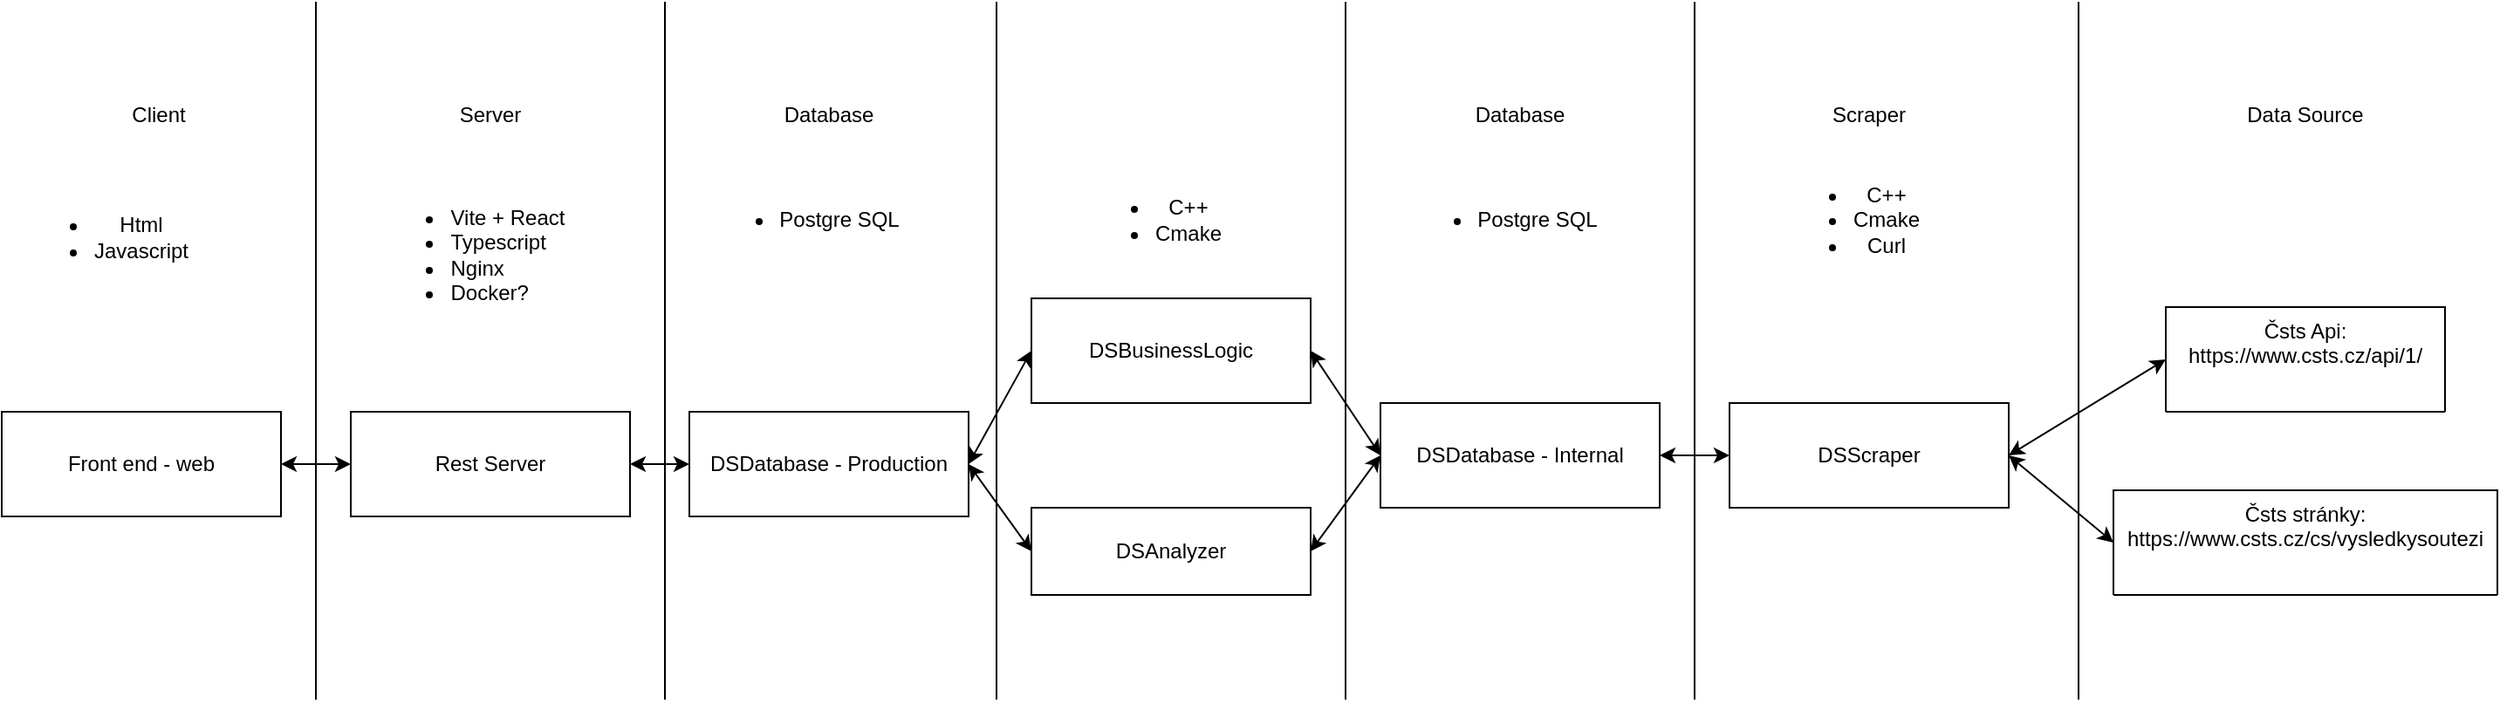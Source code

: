 <mxfile version="27.0.5">
  <diagram id="C5RBs43oDa-KdzZeNtuy" name="Page-1">
    <mxGraphModel dx="826" dy="599" grid="1" gridSize="10" guides="1" tooltips="1" connect="1" arrows="0" fold="1" page="1" pageScale="1" pageWidth="827" pageHeight="1169" math="0" shadow="0">
      <root>
        <mxCell id="WIyWlLk6GJQsqaUBKTNV-0" />
        <mxCell id="WIyWlLk6GJQsqaUBKTNV-1" parent="WIyWlLk6GJQsqaUBKTNV-0" />
        <mxCell id="zkfFHV4jXpPFQw0GAbJ--17" value="Čsts Api:&#xa;https://www.csts.cz/api/1/&#xa;" style="swimlane;fontStyle=0;align=center;verticalAlign=top;childLayout=stackLayout;horizontal=1;startSize=60;horizontalStack=0;resizeParent=1;resizeLast=0;collapsible=1;marginBottom=0;rounded=0;shadow=0;strokeWidth=1;" parent="WIyWlLk6GJQsqaUBKTNV-1" vertex="1">
          <mxGeometry x="1260" y="175" width="160" height="60" as="geometry">
            <mxRectangle x="550" y="140" width="160" height="26" as="alternateBounds" />
          </mxGeometry>
        </mxCell>
        <mxCell id="L7X3rlgvU_Ros5DvifDq-8" style="edgeStyle=orthogonalEdgeStyle;rounded=0;orthogonalLoop=1;jettySize=auto;html=1;exitX=0.5;exitY=1;exitDx=0;exitDy=0;" parent="WIyWlLk6GJQsqaUBKTNV-1" source="zkfFHV4jXpPFQw0GAbJ--17" target="zkfFHV4jXpPFQw0GAbJ--17" edge="1">
          <mxGeometry relative="1" as="geometry" />
        </mxCell>
        <mxCell id="L7X3rlgvU_Ros5DvifDq-10" value="DSDatabase - Internal" style="rounded=0;whiteSpace=wrap;html=1;" parent="WIyWlLk6GJQsqaUBKTNV-1" vertex="1">
          <mxGeometry x="810" y="230" width="160" height="60" as="geometry" />
        </mxCell>
        <mxCell id="L7X3rlgvU_Ros5DvifDq-12" value="DSAnalyzer" style="rounded=0;whiteSpace=wrap;html=1;" parent="WIyWlLk6GJQsqaUBKTNV-1" vertex="1">
          <mxGeometry x="610" y="290" width="160" height="50" as="geometry" />
        </mxCell>
        <mxCell id="L7X3rlgvU_Ros5DvifDq-14" value="DSScraper" style="rounded=0;whiteSpace=wrap;html=1;" parent="WIyWlLk6GJQsqaUBKTNV-1" vertex="1">
          <mxGeometry x="1010" y="230" width="160" height="60" as="geometry" />
        </mxCell>
        <mxCell id="L7X3rlgvU_Ros5DvifDq-17" value="Čsts stránky:&#xa;https://www.csts.cz/cs/vysledkysoutezi" style="swimlane;fontStyle=0;align=center;verticalAlign=top;childLayout=stackLayout;horizontal=1;startSize=60;horizontalStack=0;resizeParent=1;resizeLast=0;collapsible=1;marginBottom=0;rounded=0;shadow=0;strokeWidth=1;" parent="WIyWlLk6GJQsqaUBKTNV-1" vertex="1">
          <mxGeometry x="1230" y="280" width="220" height="60" as="geometry">
            <mxRectangle x="550" y="140" width="160" height="26" as="alternateBounds" />
          </mxGeometry>
        </mxCell>
        <mxCell id="L7X3rlgvU_Ros5DvifDq-28" value="Front end - web" style="rounded=0;whiteSpace=wrap;html=1;" parent="WIyWlLk6GJQsqaUBKTNV-1" vertex="1">
          <mxGeometry x="20" y="235" width="160" height="60" as="geometry" />
        </mxCell>
        <mxCell id="L7X3rlgvU_Ros5DvifDq-39" value="DSBusinessLogic" style="rounded=0;whiteSpace=wrap;html=1;" parent="WIyWlLk6GJQsqaUBKTNV-1" vertex="1">
          <mxGeometry x="610" y="170" width="160" height="60" as="geometry" />
        </mxCell>
        <mxCell id="WM8BzZ153V-bKACHlE8Z-2" value="" style="endArrow=none;html=1;rounded=0;" parent="WIyWlLk6GJQsqaUBKTNV-1" edge="1">
          <mxGeometry width="50" height="50" relative="1" as="geometry">
            <mxPoint x="200" y="400" as="sourcePoint" />
            <mxPoint x="200" as="targetPoint" />
          </mxGeometry>
        </mxCell>
        <mxCell id="WM8BzZ153V-bKACHlE8Z-3" value="Rest Server" style="rounded=0;whiteSpace=wrap;html=1;" parent="WIyWlLk6GJQsqaUBKTNV-1" vertex="1">
          <mxGeometry x="220" y="235" width="160" height="60" as="geometry" />
        </mxCell>
        <mxCell id="WM8BzZ153V-bKACHlE8Z-4" value="" style="endArrow=none;html=1;rounded=0;" parent="WIyWlLk6GJQsqaUBKTNV-1" edge="1">
          <mxGeometry width="50" height="50" relative="1" as="geometry">
            <mxPoint x="590" y="400" as="sourcePoint" />
            <mxPoint x="590" as="targetPoint" />
          </mxGeometry>
        </mxCell>
        <mxCell id="WM8BzZ153V-bKACHlE8Z-5" value="" style="endArrow=none;html=1;rounded=0;" parent="WIyWlLk6GJQsqaUBKTNV-1" edge="1">
          <mxGeometry width="50" height="50" relative="1" as="geometry">
            <mxPoint x="790" y="400" as="sourcePoint" />
            <mxPoint x="790" as="targetPoint" />
          </mxGeometry>
        </mxCell>
        <mxCell id="WM8BzZ153V-bKACHlE8Z-6" value="Client" style="text;html=1;align=center;verticalAlign=middle;whiteSpace=wrap;rounded=0;" parent="WIyWlLk6GJQsqaUBKTNV-1" vertex="1">
          <mxGeometry x="80" y="50" width="60" height="30" as="geometry" />
        </mxCell>
        <mxCell id="WM8BzZ153V-bKACHlE8Z-7" value="Server" style="text;html=1;align=center;verticalAlign=middle;whiteSpace=wrap;rounded=0;" parent="WIyWlLk6GJQsqaUBKTNV-1" vertex="1">
          <mxGeometry x="270" y="50" width="60" height="30" as="geometry" />
        </mxCell>
        <mxCell id="WM8BzZ153V-bKACHlE8Z-10" value="" style="endArrow=none;html=1;rounded=0;" parent="WIyWlLk6GJQsqaUBKTNV-1" edge="1">
          <mxGeometry width="50" height="50" relative="1" as="geometry">
            <mxPoint x="990" y="400" as="sourcePoint" />
            <mxPoint x="990" as="targetPoint" />
          </mxGeometry>
        </mxCell>
        <mxCell id="WM8BzZ153V-bKACHlE8Z-11" value="" style="endArrow=none;html=1;rounded=0;" parent="WIyWlLk6GJQsqaUBKTNV-1" edge="1">
          <mxGeometry width="50" height="50" relative="1" as="geometry">
            <mxPoint x="1210" y="400" as="sourcePoint" />
            <mxPoint x="1210" as="targetPoint" />
          </mxGeometry>
        </mxCell>
        <mxCell id="WM8BzZ153V-bKACHlE8Z-12" value="Scraper" style="text;html=1;align=center;verticalAlign=middle;whiteSpace=wrap;rounded=0;" parent="WIyWlLk6GJQsqaUBKTNV-1" vertex="1">
          <mxGeometry x="1060" y="50" width="60" height="30" as="geometry" />
        </mxCell>
        <mxCell id="WM8BzZ153V-bKACHlE8Z-13" value="Data Source" style="text;html=1;align=center;verticalAlign=middle;whiteSpace=wrap;rounded=0;" parent="WIyWlLk6GJQsqaUBKTNV-1" vertex="1">
          <mxGeometry x="1300" y="50" width="80" height="30" as="geometry" />
        </mxCell>
        <mxCell id="_oGKFJQwNx9AuuMZ_kJU-0" value="" style="endArrow=classic;startArrow=classic;html=1;rounded=0;entryX=0;entryY=0.5;entryDx=0;entryDy=0;exitX=1;exitY=0.5;exitDx=0;exitDy=0;" parent="WIyWlLk6GJQsqaUBKTNV-1" source="L7X3rlgvU_Ros5DvifDq-28" target="WM8BzZ153V-bKACHlE8Z-3" edge="1">
          <mxGeometry width="50" height="50" relative="1" as="geometry">
            <mxPoint x="170" y="310" as="sourcePoint" />
            <mxPoint x="220" y="260" as="targetPoint" />
          </mxGeometry>
        </mxCell>
        <mxCell id="_oGKFJQwNx9AuuMZ_kJU-3" value="" style="endArrow=classic;startArrow=classic;html=1;rounded=0;exitX=1;exitY=0.5;exitDx=0;exitDy=0;entryX=0;entryY=0.5;entryDx=0;entryDy=0;" parent="WIyWlLk6GJQsqaUBKTNV-1" source="L7X3rlgvU_Ros5DvifDq-12" target="L7X3rlgvU_Ros5DvifDq-10" edge="1">
          <mxGeometry width="50" height="50" relative="1" as="geometry">
            <mxPoint x="500" y="305" as="sourcePoint" />
            <mxPoint x="800" y="260" as="targetPoint" />
          </mxGeometry>
        </mxCell>
        <mxCell id="_oGKFJQwNx9AuuMZ_kJU-4" value="" style="endArrow=classic;startArrow=classic;html=1;rounded=0;exitX=1;exitY=0.5;exitDx=0;exitDy=0;entryX=0;entryY=0.5;entryDx=0;entryDy=0;" parent="WIyWlLk6GJQsqaUBKTNV-1" source="L7X3rlgvU_Ros5DvifDq-39" target="L7X3rlgvU_Ros5DvifDq-10" edge="1">
          <mxGeometry width="50" height="50" relative="1" as="geometry">
            <mxPoint x="780" y="325" as="sourcePoint" />
            <mxPoint x="820" y="270" as="targetPoint" />
          </mxGeometry>
        </mxCell>
        <mxCell id="_oGKFJQwNx9AuuMZ_kJU-5" value="" style="endArrow=classic;startArrow=classic;html=1;rounded=0;exitX=1;exitY=0.5;exitDx=0;exitDy=0;entryX=0;entryY=0.5;entryDx=0;entryDy=0;" parent="WIyWlLk6GJQsqaUBKTNV-1" source="L7X3rlgvU_Ros5DvifDq-10" target="L7X3rlgvU_Ros5DvifDq-14" edge="1">
          <mxGeometry width="50" height="50" relative="1" as="geometry">
            <mxPoint x="780" y="210" as="sourcePoint" />
            <mxPoint x="820" y="270" as="targetPoint" />
          </mxGeometry>
        </mxCell>
        <mxCell id="_oGKFJQwNx9AuuMZ_kJU-6" value="" style="endArrow=classic;startArrow=classic;html=1;rounded=0;exitX=1;exitY=0.5;exitDx=0;exitDy=0;entryX=0;entryY=0.5;entryDx=0;entryDy=0;" parent="WIyWlLk6GJQsqaUBKTNV-1" source="L7X3rlgvU_Ros5DvifDq-14" target="zkfFHV4jXpPFQw0GAbJ--17" edge="1">
          <mxGeometry width="50" height="50" relative="1" as="geometry">
            <mxPoint x="980" y="270" as="sourcePoint" />
            <mxPoint x="1020" y="270" as="targetPoint" />
          </mxGeometry>
        </mxCell>
        <mxCell id="_oGKFJQwNx9AuuMZ_kJU-7" value="" style="endArrow=classic;startArrow=classic;html=1;rounded=0;exitX=1;exitY=0.5;exitDx=0;exitDy=0;entryX=0;entryY=0.5;entryDx=0;entryDy=0;" parent="WIyWlLk6GJQsqaUBKTNV-1" source="L7X3rlgvU_Ros5DvifDq-14" target="L7X3rlgvU_Ros5DvifDq-17" edge="1">
          <mxGeometry width="50" height="50" relative="1" as="geometry">
            <mxPoint x="1180" y="270" as="sourcePoint" />
            <mxPoint x="1270" y="215" as="targetPoint" />
          </mxGeometry>
        </mxCell>
        <mxCell id="Kz5NYfJryiSnbtyBRzvs-0" value="" style="endArrow=none;html=1;rounded=0;" parent="WIyWlLk6GJQsqaUBKTNV-1" edge="1">
          <mxGeometry width="50" height="50" relative="1" as="geometry">
            <mxPoint x="400" y="400" as="sourcePoint" />
            <mxPoint x="400" as="targetPoint" />
          </mxGeometry>
        </mxCell>
        <mxCell id="Kz5NYfJryiSnbtyBRzvs-1" value="DSDatabase - Production" style="rounded=0;whiteSpace=wrap;html=1;" parent="WIyWlLk6GJQsqaUBKTNV-1" vertex="1">
          <mxGeometry x="414" y="235" width="160" height="60" as="geometry" />
        </mxCell>
        <mxCell id="Kz5NYfJryiSnbtyBRzvs-2" value="" style="endArrow=classic;startArrow=classic;html=1;rounded=0;exitX=0;exitY=0.5;exitDx=0;exitDy=0;entryX=1;entryY=0.5;entryDx=0;entryDy=0;" parent="WIyWlLk6GJQsqaUBKTNV-1" source="L7X3rlgvU_Ros5DvifDq-39" target="Kz5NYfJryiSnbtyBRzvs-1" edge="1">
          <mxGeometry width="50" height="50" relative="1" as="geometry">
            <mxPoint x="780" y="210" as="sourcePoint" />
            <mxPoint x="820" y="270" as="targetPoint" />
          </mxGeometry>
        </mxCell>
        <mxCell id="Kz5NYfJryiSnbtyBRzvs-3" value="" style="endArrow=classic;startArrow=classic;html=1;rounded=0;exitX=0;exitY=0.5;exitDx=0;exitDy=0;entryX=1;entryY=0.5;entryDx=0;entryDy=0;" parent="WIyWlLk6GJQsqaUBKTNV-1" source="L7X3rlgvU_Ros5DvifDq-12" target="Kz5NYfJryiSnbtyBRzvs-1" edge="1">
          <mxGeometry width="50" height="50" relative="1" as="geometry">
            <mxPoint x="620" y="210" as="sourcePoint" />
            <mxPoint x="584" y="245" as="targetPoint" />
          </mxGeometry>
        </mxCell>
        <mxCell id="Kz5NYfJryiSnbtyBRzvs-5" value="" style="endArrow=classic;startArrow=classic;html=1;rounded=0;exitX=1;exitY=0.5;exitDx=0;exitDy=0;entryX=0;entryY=0.5;entryDx=0;entryDy=0;" parent="WIyWlLk6GJQsqaUBKTNV-1" source="WM8BzZ153V-bKACHlE8Z-3" target="Kz5NYfJryiSnbtyBRzvs-1" edge="1">
          <mxGeometry width="50" height="50" relative="1" as="geometry">
            <mxPoint x="620" y="210" as="sourcePoint" />
            <mxPoint x="584" y="275" as="targetPoint" />
          </mxGeometry>
        </mxCell>
        <mxCell id="vse_WfcobEGXhKahd1-v-0" value="&lt;ul&gt;&lt;li&gt;&lt;span style=&quot;text-align: left; background-color: transparent; color: light-dark(rgb(0, 0, 0), rgb(255, 255, 255));&quot;&gt;Html&lt;/span&gt;&lt;/li&gt;&lt;li style=&quot;text-align: left;&quot;&gt;Javascript&lt;/li&gt;&lt;/ul&gt;" style="text;html=1;align=center;verticalAlign=middle;whiteSpace=wrap;rounded=0;" vertex="1" parent="WIyWlLk6GJQsqaUBKTNV-1">
          <mxGeometry x="20" y="120" width="120" height="30" as="geometry" />
        </mxCell>
        <mxCell id="vse_WfcobEGXhKahd1-v-1" value="&lt;ul&gt;&lt;li&gt;Vite + React&lt;/li&gt;&lt;li style=&quot;text-align: left;&quot;&gt;Typescript&lt;/li&gt;&lt;li style=&quot;text-align: left;&quot;&gt;Nginx&lt;/li&gt;&lt;li style=&quot;text-align: left;&quot;&gt;Docker?&lt;/li&gt;&lt;/ul&gt;" style="text;html=1;align=center;verticalAlign=middle;whiteSpace=wrap;rounded=0;" vertex="1" parent="WIyWlLk6GJQsqaUBKTNV-1">
          <mxGeometry x="230" y="130" width="120" height="30" as="geometry" />
        </mxCell>
        <mxCell id="vse_WfcobEGXhKahd1-v-2" value="&lt;ul&gt;&lt;li&gt;Postgre SQL&lt;/li&gt;&lt;/ul&gt;" style="text;html=1;align=center;verticalAlign=middle;whiteSpace=wrap;rounded=0;" vertex="1" parent="WIyWlLk6GJQsqaUBKTNV-1">
          <mxGeometry x="420" y="110" width="120" height="30" as="geometry" />
        </mxCell>
        <mxCell id="vse_WfcobEGXhKahd1-v-3" value="&lt;ul&gt;&lt;li&gt;C++&lt;/li&gt;&lt;li&gt;Cmake&lt;/li&gt;&lt;/ul&gt;" style="text;html=1;align=center;verticalAlign=middle;whiteSpace=wrap;rounded=0;" vertex="1" parent="WIyWlLk6GJQsqaUBKTNV-1">
          <mxGeometry x="620" y="110" width="120" height="30" as="geometry" />
        </mxCell>
        <mxCell id="vse_WfcobEGXhKahd1-v-4" value="&lt;ul&gt;&lt;li&gt;Postgre SQL&lt;/li&gt;&lt;/ul&gt;" style="text;html=1;align=center;verticalAlign=middle;whiteSpace=wrap;rounded=0;" vertex="1" parent="WIyWlLk6GJQsqaUBKTNV-1">
          <mxGeometry x="820" y="110" width="120" height="30" as="geometry" />
        </mxCell>
        <mxCell id="vse_WfcobEGXhKahd1-v-5" value="Database" style="text;html=1;align=center;verticalAlign=middle;whiteSpace=wrap;rounded=0;" vertex="1" parent="WIyWlLk6GJQsqaUBKTNV-1">
          <mxGeometry x="464" y="50" width="60" height="30" as="geometry" />
        </mxCell>
        <mxCell id="vse_WfcobEGXhKahd1-v-6" value="Database" style="text;html=1;align=center;verticalAlign=middle;whiteSpace=wrap;rounded=0;" vertex="1" parent="WIyWlLk6GJQsqaUBKTNV-1">
          <mxGeometry x="860" y="50" width="60" height="30" as="geometry" />
        </mxCell>
        <mxCell id="vse_WfcobEGXhKahd1-v-7" value="&lt;ul&gt;&lt;li&gt;C++&lt;/li&gt;&lt;li&gt;Cmake&lt;/li&gt;&lt;li&gt;Curl&lt;/li&gt;&lt;/ul&gt;" style="text;html=1;align=center;verticalAlign=middle;whiteSpace=wrap;rounded=0;" vertex="1" parent="WIyWlLk6GJQsqaUBKTNV-1">
          <mxGeometry x="1020" y="110" width="120" height="30" as="geometry" />
        </mxCell>
      </root>
    </mxGraphModel>
  </diagram>
</mxfile>
